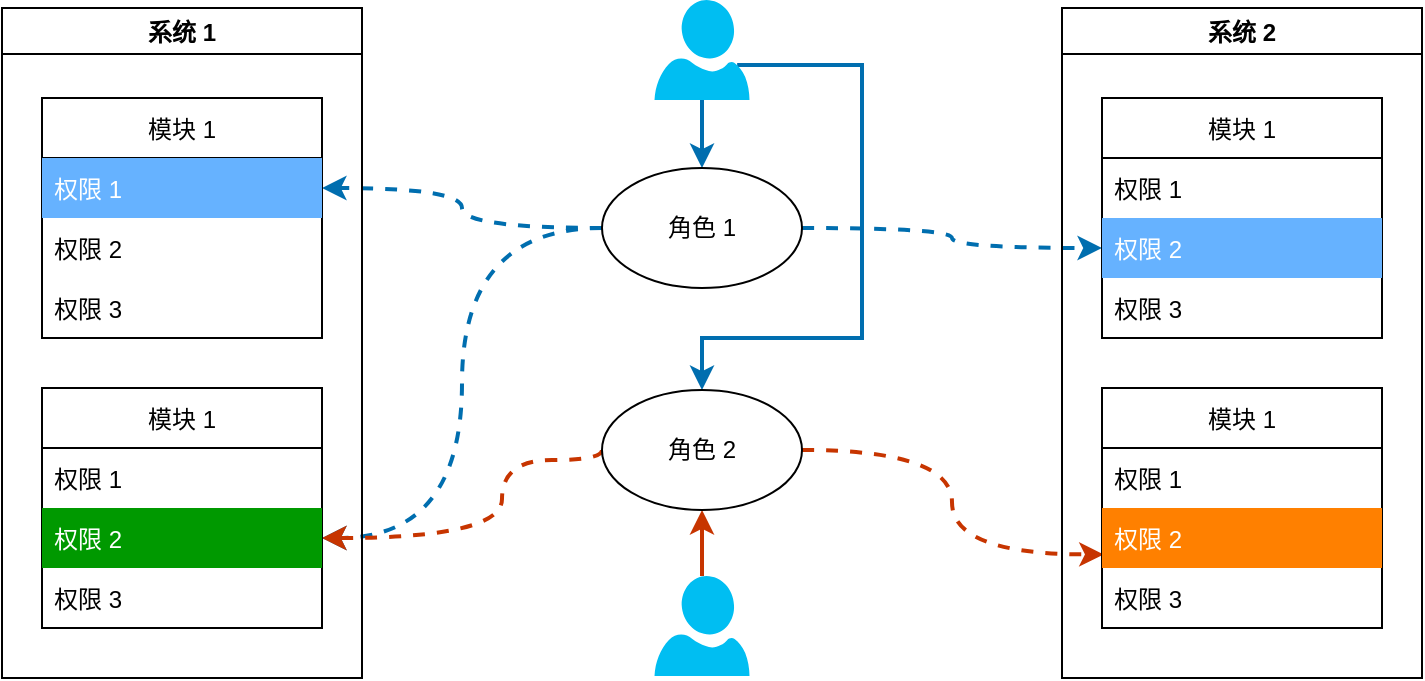 <mxfile version="16.2.4" type="github">
  <diagram id="_bSj1Ir8yUZKhO_GbRls" name="第 1 页">
    <mxGraphModel dx="1038" dy="547" grid="1" gridSize="10" guides="1" tooltips="1" connect="1" arrows="1" fold="1" page="1" pageScale="1" pageWidth="827" pageHeight="1169" math="0" shadow="0">
      <root>
        <mxCell id="0" />
        <mxCell id="1" parent="0" />
        <mxCell id="8CNB_ZAw6W4wUNGd13Tx-11" style="edgeStyle=none;rounded=0;orthogonalLoop=1;jettySize=auto;html=1;exitX=0.5;exitY=1;exitDx=0;exitDy=0;exitPerimeter=0;entryX=0.5;entryY=0;entryDx=0;entryDy=0;strokeWidth=2;fillColor=#1ba1e2;strokeColor=#006EAF;" edge="1" parent="1" source="8CNB_ZAw6W4wUNGd13Tx-1" target="8CNB_ZAw6W4wUNGd13Tx-5">
          <mxGeometry relative="1" as="geometry" />
        </mxCell>
        <mxCell id="8CNB_ZAw6W4wUNGd13Tx-51" style="edgeStyle=orthogonalEdgeStyle;rounded=0;orthogonalLoop=1;jettySize=auto;html=1;exitX=0.87;exitY=0.65;exitDx=0;exitDy=0;exitPerimeter=0;entryX=0.5;entryY=0;entryDx=0;entryDy=0;strokeColor=#006EAF;strokeWidth=2;fillColor=#1ba1e2;" edge="1" parent="1" source="8CNB_ZAw6W4wUNGd13Tx-1" target="8CNB_ZAw6W4wUNGd13Tx-6">
          <mxGeometry relative="1" as="geometry">
            <Array as="points">
              <mxPoint x="490" y="93" />
              <mxPoint x="490" y="229" />
              <mxPoint x="410" y="229" />
            </Array>
          </mxGeometry>
        </mxCell>
        <mxCell id="8CNB_ZAw6W4wUNGd13Tx-1" value="" style="verticalLabelPosition=bottom;html=1;verticalAlign=top;align=center;strokeColor=none;fillColor=#00BEF2;shape=mxgraph.azure.user;" vertex="1" parent="1">
          <mxGeometry x="386.25" y="60" width="47.5" height="50" as="geometry" />
        </mxCell>
        <mxCell id="8CNB_ZAw6W4wUNGd13Tx-14" style="edgeStyle=none;rounded=0;orthogonalLoop=1;jettySize=auto;html=1;entryX=0.5;entryY=1;entryDx=0;entryDy=0;fillColor=#fa6800;strokeColor=#C73500;strokeWidth=2;exitX=0.5;exitY=0;exitDx=0;exitDy=0;exitPerimeter=0;" edge="1" parent="1" source="8CNB_ZAw6W4wUNGd13Tx-4" target="8CNB_ZAw6W4wUNGd13Tx-6">
          <mxGeometry relative="1" as="geometry">
            <mxPoint x="400" y="369" as="sourcePoint" />
          </mxGeometry>
        </mxCell>
        <mxCell id="8CNB_ZAw6W4wUNGd13Tx-4" value="" style="verticalLabelPosition=bottom;html=1;verticalAlign=top;align=center;strokeColor=none;fillColor=#00BEF2;shape=mxgraph.azure.user;" vertex="1" parent="1">
          <mxGeometry x="386.25" y="348" width="47.5" height="50" as="geometry" />
        </mxCell>
        <mxCell id="8CNB_ZAw6W4wUNGd13Tx-45" style="edgeStyle=orthogonalEdgeStyle;curved=1;rounded=0;orthogonalLoop=1;jettySize=auto;html=1;exitX=0;exitY=0.5;exitDx=0;exitDy=0;strokeColor=#006EAF;strokeWidth=2;fillColor=#1ba1e2;dashed=1;" edge="1" parent="1" source="8CNB_ZAw6W4wUNGd13Tx-5" target="8CNB_ZAw6W4wUNGd13Tx-29">
          <mxGeometry relative="1" as="geometry" />
        </mxCell>
        <mxCell id="8CNB_ZAw6W4wUNGd13Tx-46" style="edgeStyle=orthogonalEdgeStyle;curved=1;rounded=0;orthogonalLoop=1;jettySize=auto;html=1;exitX=0;exitY=0.5;exitDx=0;exitDy=0;entryX=1;entryY=0.5;entryDx=0;entryDy=0;strokeColor=#006EAF;strokeWidth=2;fillColor=#1ba1e2;dashed=1;" edge="1" parent="1" source="8CNB_ZAw6W4wUNGd13Tx-5" target="8CNB_ZAw6W4wUNGd13Tx-34">
          <mxGeometry relative="1" as="geometry" />
        </mxCell>
        <mxCell id="8CNB_ZAw6W4wUNGd13Tx-47" style="edgeStyle=orthogonalEdgeStyle;curved=1;rounded=0;orthogonalLoop=1;jettySize=auto;html=1;exitX=1;exitY=0.5;exitDx=0;exitDy=0;entryX=0;entryY=0.5;entryDx=0;entryDy=0;strokeColor=#006EAF;strokeWidth=2;fillColor=#1ba1e2;dashed=1;" edge="1" parent="1" source="8CNB_ZAw6W4wUNGd13Tx-5" target="8CNB_ZAw6W4wUNGd13Tx-39">
          <mxGeometry relative="1" as="geometry" />
        </mxCell>
        <mxCell id="8CNB_ZAw6W4wUNGd13Tx-5" value="角色 1" style="ellipse;whiteSpace=wrap;html=1;" vertex="1" parent="1">
          <mxGeometry x="360" y="144" width="100" height="60" as="geometry" />
        </mxCell>
        <mxCell id="8CNB_ZAw6W4wUNGd13Tx-48" style="edgeStyle=orthogonalEdgeStyle;curved=1;rounded=0;orthogonalLoop=1;jettySize=auto;html=1;exitX=1;exitY=0.5;exitDx=0;exitDy=0;entryX=0.006;entryY=0.773;entryDx=0;entryDy=0;entryPerimeter=0;strokeColor=#C73500;strokeWidth=2;fillColor=#fa6800;dashed=1;" edge="1" parent="1" source="8CNB_ZAw6W4wUNGd13Tx-6" target="8CNB_ZAw6W4wUNGd13Tx-43">
          <mxGeometry relative="1" as="geometry" />
        </mxCell>
        <mxCell id="8CNB_ZAw6W4wUNGd13Tx-50" style="edgeStyle=orthogonalEdgeStyle;curved=1;rounded=0;orthogonalLoop=1;jettySize=auto;html=1;exitX=0;exitY=0.5;exitDx=0;exitDy=0;entryX=1;entryY=0.5;entryDx=0;entryDy=0;dashed=1;strokeColor=#C73500;strokeWidth=2;fillColor=#fa6800;" edge="1" parent="1" source="8CNB_ZAw6W4wUNGd13Tx-6" target="8CNB_ZAw6W4wUNGd13Tx-34">
          <mxGeometry relative="1" as="geometry">
            <Array as="points">
              <mxPoint x="360" y="290" />
              <mxPoint x="310" y="290" />
              <mxPoint x="310" y="329" />
            </Array>
          </mxGeometry>
        </mxCell>
        <mxCell id="8CNB_ZAw6W4wUNGd13Tx-6" value="角色 2" style="ellipse;whiteSpace=wrap;html=1;" vertex="1" parent="1">
          <mxGeometry x="360" y="255" width="100" height="60" as="geometry" />
        </mxCell>
        <mxCell id="8CNB_ZAw6W4wUNGd13Tx-26" value="系统 1" style="swimlane;" vertex="1" parent="1">
          <mxGeometry x="60" y="64" width="180" height="335" as="geometry" />
        </mxCell>
        <mxCell id="8CNB_ZAw6W4wUNGd13Tx-28" value="模块 1" style="swimlane;fontStyle=0;childLayout=stackLayout;horizontal=1;startSize=30;horizontalStack=0;resizeParent=1;resizeParentMax=0;resizeLast=0;collapsible=1;marginBottom=0;" vertex="1" parent="8CNB_ZAw6W4wUNGd13Tx-26">
          <mxGeometry x="20" y="45" width="140" height="120" as="geometry" />
        </mxCell>
        <mxCell id="8CNB_ZAw6W4wUNGd13Tx-29" value="权限 1" style="text;strokeColor=none;fillColor=#66B2FF;align=left;verticalAlign=middle;spacingLeft=4;spacingRight=4;overflow=hidden;points=[[0,0.5],[1,0.5]];portConstraint=eastwest;rotatable=0;fontColor=#FFFFFF;" vertex="1" parent="8CNB_ZAw6W4wUNGd13Tx-28">
          <mxGeometry y="30" width="140" height="30" as="geometry" />
        </mxCell>
        <mxCell id="8CNB_ZAw6W4wUNGd13Tx-30" value="权限 2" style="text;strokeColor=none;fillColor=none;align=left;verticalAlign=middle;spacingLeft=4;spacingRight=4;overflow=hidden;points=[[0,0.5],[1,0.5]];portConstraint=eastwest;rotatable=0;" vertex="1" parent="8CNB_ZAw6W4wUNGd13Tx-28">
          <mxGeometry y="60" width="140" height="30" as="geometry" />
        </mxCell>
        <mxCell id="8CNB_ZAw6W4wUNGd13Tx-31" value="权限 3" style="text;strokeColor=none;fillColor=none;align=left;verticalAlign=middle;spacingLeft=4;spacingRight=4;overflow=hidden;points=[[0,0.5],[1,0.5]];portConstraint=eastwest;rotatable=0;" vertex="1" parent="8CNB_ZAw6W4wUNGd13Tx-28">
          <mxGeometry y="90" width="140" height="30" as="geometry" />
        </mxCell>
        <mxCell id="8CNB_ZAw6W4wUNGd13Tx-32" value="模块 1" style="swimlane;fontStyle=0;childLayout=stackLayout;horizontal=1;startSize=30;horizontalStack=0;resizeParent=1;resizeParentMax=0;resizeLast=0;collapsible=1;marginBottom=0;" vertex="1" parent="8CNB_ZAw6W4wUNGd13Tx-26">
          <mxGeometry x="20" y="190" width="140" height="120" as="geometry" />
        </mxCell>
        <mxCell id="8CNB_ZAw6W4wUNGd13Tx-33" value="权限 1" style="text;strokeColor=none;fillColor=none;align=left;verticalAlign=middle;spacingLeft=4;spacingRight=4;overflow=hidden;points=[[0,0.5],[1,0.5]];portConstraint=eastwest;rotatable=0;" vertex="1" parent="8CNB_ZAw6W4wUNGd13Tx-32">
          <mxGeometry y="30" width="140" height="30" as="geometry" />
        </mxCell>
        <mxCell id="8CNB_ZAw6W4wUNGd13Tx-34" value="权限 2" style="text;strokeColor=none;fillColor=#009900;align=left;verticalAlign=middle;spacingLeft=4;spacingRight=4;overflow=hidden;points=[[0,0.5],[1,0.5]];portConstraint=eastwest;rotatable=0;fontColor=#FFFFFF;" vertex="1" parent="8CNB_ZAw6W4wUNGd13Tx-32">
          <mxGeometry y="60" width="140" height="30" as="geometry" />
        </mxCell>
        <mxCell id="8CNB_ZAw6W4wUNGd13Tx-35" value="权限 3" style="text;strokeColor=none;fillColor=none;align=left;verticalAlign=middle;spacingLeft=4;spacingRight=4;overflow=hidden;points=[[0,0.5],[1,0.5]];portConstraint=eastwest;rotatable=0;" vertex="1" parent="8CNB_ZAw6W4wUNGd13Tx-32">
          <mxGeometry y="90" width="140" height="30" as="geometry" />
        </mxCell>
        <mxCell id="8CNB_ZAw6W4wUNGd13Tx-36" value="系统 2" style="swimlane;" vertex="1" parent="1">
          <mxGeometry x="590" y="64" width="180" height="335" as="geometry" />
        </mxCell>
        <mxCell id="8CNB_ZAw6W4wUNGd13Tx-37" value="模块 1" style="swimlane;fontStyle=0;childLayout=stackLayout;horizontal=1;startSize=30;horizontalStack=0;resizeParent=1;resizeParentMax=0;resizeLast=0;collapsible=1;marginBottom=0;" vertex="1" parent="8CNB_ZAw6W4wUNGd13Tx-36">
          <mxGeometry x="20" y="45" width="140" height="120" as="geometry" />
        </mxCell>
        <mxCell id="8CNB_ZAw6W4wUNGd13Tx-38" value="权限 1" style="text;strokeColor=none;fillColor=none;align=left;verticalAlign=middle;spacingLeft=4;spacingRight=4;overflow=hidden;points=[[0,0.5],[1,0.5]];portConstraint=eastwest;rotatable=0;" vertex="1" parent="8CNB_ZAw6W4wUNGd13Tx-37">
          <mxGeometry y="30" width="140" height="30" as="geometry" />
        </mxCell>
        <mxCell id="8CNB_ZAw6W4wUNGd13Tx-39" value="权限 2" style="text;strokeColor=none;fillColor=#66B2FF;align=left;verticalAlign=middle;spacingLeft=4;spacingRight=4;overflow=hidden;points=[[0,0.5],[1,0.5]];portConstraint=eastwest;rotatable=0;fontColor=#FFFFFF;" vertex="1" parent="8CNB_ZAw6W4wUNGd13Tx-37">
          <mxGeometry y="60" width="140" height="30" as="geometry" />
        </mxCell>
        <mxCell id="8CNB_ZAw6W4wUNGd13Tx-40" value="权限 3" style="text;strokeColor=none;fillColor=none;align=left;verticalAlign=middle;spacingLeft=4;spacingRight=4;overflow=hidden;points=[[0,0.5],[1,0.5]];portConstraint=eastwest;rotatable=0;" vertex="1" parent="8CNB_ZAw6W4wUNGd13Tx-37">
          <mxGeometry y="90" width="140" height="30" as="geometry" />
        </mxCell>
        <mxCell id="8CNB_ZAw6W4wUNGd13Tx-41" value="模块 1" style="swimlane;fontStyle=0;childLayout=stackLayout;horizontal=1;startSize=30;horizontalStack=0;resizeParent=1;resizeParentMax=0;resizeLast=0;collapsible=1;marginBottom=0;" vertex="1" parent="8CNB_ZAw6W4wUNGd13Tx-36">
          <mxGeometry x="20" y="190" width="140" height="120" as="geometry" />
        </mxCell>
        <mxCell id="8CNB_ZAw6W4wUNGd13Tx-42" value="权限 1" style="text;strokeColor=none;fillColor=none;align=left;verticalAlign=middle;spacingLeft=4;spacingRight=4;overflow=hidden;points=[[0,0.5],[1,0.5]];portConstraint=eastwest;rotatable=0;" vertex="1" parent="8CNB_ZAw6W4wUNGd13Tx-41">
          <mxGeometry y="30" width="140" height="30" as="geometry" />
        </mxCell>
        <mxCell id="8CNB_ZAw6W4wUNGd13Tx-43" value="权限 2" style="text;strokeColor=none;fillColor=#FF8000;align=left;verticalAlign=middle;spacingLeft=4;spacingRight=4;overflow=hidden;points=[[0,0.5],[1,0.5]];portConstraint=eastwest;rotatable=0;fontColor=#FFFFFF;" vertex="1" parent="8CNB_ZAw6W4wUNGd13Tx-41">
          <mxGeometry y="60" width="140" height="30" as="geometry" />
        </mxCell>
        <mxCell id="8CNB_ZAw6W4wUNGd13Tx-44" value="权限 3" style="text;strokeColor=none;fillColor=none;align=left;verticalAlign=middle;spacingLeft=4;spacingRight=4;overflow=hidden;points=[[0,0.5],[1,0.5]];portConstraint=eastwest;rotatable=0;" vertex="1" parent="8CNB_ZAw6W4wUNGd13Tx-41">
          <mxGeometry y="90" width="140" height="30" as="geometry" />
        </mxCell>
      </root>
    </mxGraphModel>
  </diagram>
</mxfile>
